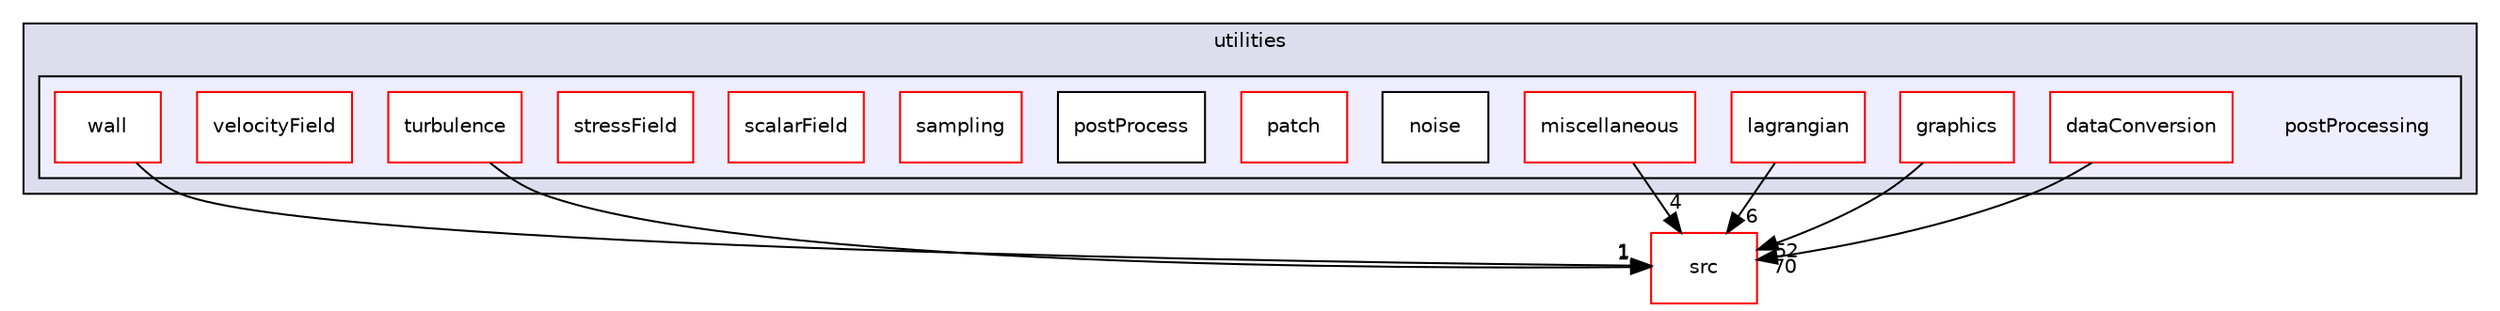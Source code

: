 digraph "applications/utilities/postProcessing" {
  bgcolor=transparent;
  compound=true
  node [ fontsize="10", fontname="Helvetica"];
  edge [ labelfontsize="10", labelfontname="Helvetica"];
  subgraph clusterdir_a740ba71acc8f57051af57c325cf1aa6 {
    graph [ bgcolor="#ddddee", pencolor="black", label="utilities" fontname="Helvetica", fontsize="10", URL="dir_a740ba71acc8f57051af57c325cf1aa6.html"]
  subgraph clusterdir_b0c2b0d6e5b08bdff054b28f26ba51e7 {
    graph [ bgcolor="#eeeeff", pencolor="black", label="" URL="dir_b0c2b0d6e5b08bdff054b28f26ba51e7.html"];
    dir_b0c2b0d6e5b08bdff054b28f26ba51e7 [shape=plaintext label="postProcessing"];
    dir_287a8ee951d3c46055211652d30251ed [shape=box label="dataConversion" color="red" fillcolor="white" style="filled" URL="dir_287a8ee951d3c46055211652d30251ed.html"];
    dir_38c5defe3ffc9983e83b19b4a8212ceb [shape=box label="graphics" color="red" fillcolor="white" style="filled" URL="dir_38c5defe3ffc9983e83b19b4a8212ceb.html"];
    dir_1411ee221da8c78d686bfb322a9cbb04 [shape=box label="lagrangian" color="red" fillcolor="white" style="filled" URL="dir_1411ee221da8c78d686bfb322a9cbb04.html"];
    dir_2e3c7ef0b2b6965fe976cda0e513e145 [shape=box label="miscellaneous" color="red" fillcolor="white" style="filled" URL="dir_2e3c7ef0b2b6965fe976cda0e513e145.html"];
    dir_776f617f8e9e0acb10e33f8c25a5c6fe [shape=box label="noise" color="black" fillcolor="white" style="filled" URL="dir_776f617f8e9e0acb10e33f8c25a5c6fe.html"];
    dir_8e1906c6fdbdcdbadb34123e8e3eb41f [shape=box label="patch" color="red" fillcolor="white" style="filled" URL="dir_8e1906c6fdbdcdbadb34123e8e3eb41f.html"];
    dir_4b4b6aed79da9e34a154d12e0082d2a1 [shape=box label="postProcess" color="black" fillcolor="white" style="filled" URL="dir_4b4b6aed79da9e34a154d12e0082d2a1.html"];
    dir_4d7994e741bed45388f82519ccb6ddef [shape=box label="sampling" color="red" fillcolor="white" style="filled" URL="dir_4d7994e741bed45388f82519ccb6ddef.html"];
    dir_c66f7090124d66a2bfe2c7c055838fb8 [shape=box label="scalarField" color="red" fillcolor="white" style="filled" URL="dir_c66f7090124d66a2bfe2c7c055838fb8.html"];
    dir_0bde64f6bf5a11a77fbea0c88af383f2 [shape=box label="stressField" color="red" fillcolor="white" style="filled" URL="dir_0bde64f6bf5a11a77fbea0c88af383f2.html"];
    dir_efa815437fc2dd6547097aa5d76505dd [shape=box label="turbulence" color="red" fillcolor="white" style="filled" URL="dir_efa815437fc2dd6547097aa5d76505dd.html"];
    dir_31d73b4cf03cda8c2fb51c01c16bda9c [shape=box label="velocityField" color="red" fillcolor="white" style="filled" URL="dir_31d73b4cf03cda8c2fb51c01c16bda9c.html"];
    dir_147ee726b00c23463d23889fa0ad4e9e [shape=box label="wall" color="red" fillcolor="white" style="filled" URL="dir_147ee726b00c23463d23889fa0ad4e9e.html"];
  }
  }
  dir_68267d1309a1af8e8297ef4c3efbcdba [shape=box label="src" color="red" URL="dir_68267d1309a1af8e8297ef4c3efbcdba.html"];
  dir_38c5defe3ffc9983e83b19b4a8212ceb->dir_68267d1309a1af8e8297ef4c3efbcdba [headlabel="52", labeldistance=1.5 headhref="dir_000630_000730.html"];
  dir_2e3c7ef0b2b6965fe976cda0e513e145->dir_68267d1309a1af8e8297ef4c3efbcdba [headlabel="4", labeldistance=1.5 headhref="dir_000647_000730.html"];
  dir_1411ee221da8c78d686bfb322a9cbb04->dir_68267d1309a1af8e8297ef4c3efbcdba [headlabel="6", labeldistance=1.5 headhref="dir_000644_000730.html"];
  dir_147ee726b00c23463d23889fa0ad4e9e->dir_68267d1309a1af8e8297ef4c3efbcdba [headlabel="1", labeldistance=1.5 headhref="dir_000652_000730.html"];
  dir_287a8ee951d3c46055211652d30251ed->dir_68267d1309a1af8e8297ef4c3efbcdba [headlabel="70", labeldistance=1.5 headhref="dir_000482_000730.html"];
  dir_efa815437fc2dd6547097aa5d76505dd->dir_68267d1309a1af8e8297ef4c3efbcdba [headlabel="1", labeldistance=1.5 headhref="dir_000650_000730.html"];
}
